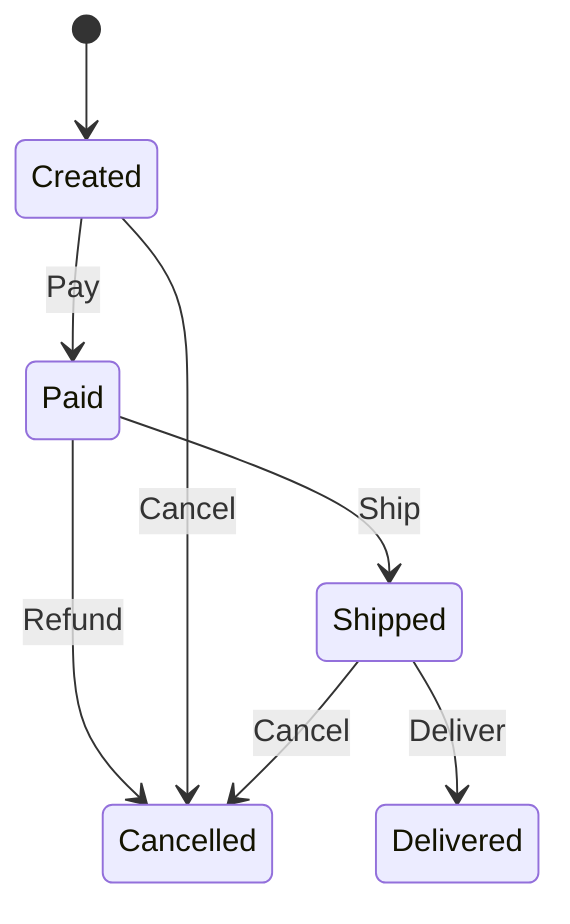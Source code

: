 stateDiagram-v2
    [*] --> Created
    Created --> Paid : Pay
    Paid --> Cancelled : Refund
    Created --> Cancelled : Cancel
    Shipped --> Delivered : Deliver
    Shipped --> Cancelled : Cancel
    Paid --> Shipped : Ship